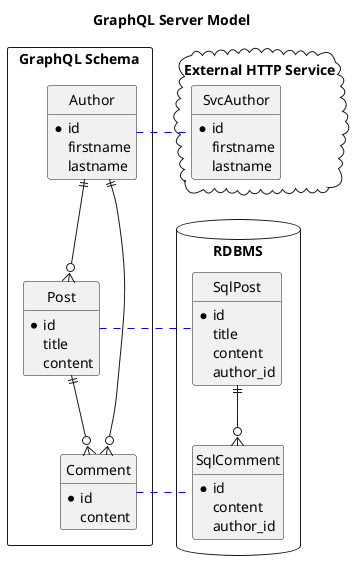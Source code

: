 @startuml

hide circle
hide empty members

title GraphQL Server Model

package "GraphQL Schema" <<Rectangle>> {
   entity Author {
      * id
      firstname
      lastname
   }

   entity Post {
      * id
      title
      content
   }

   entity Comment {
      * id
      content
   }

   Author ||--o{ Post
   Author ||--o{ Comment
   Post ||--o{ Comment
}

package "External HTTP Service" <<Cloud>> {
   entity SvcAuthor {
      * id
      firstname
      lastname
   }
}

package "RDBMS" <<Database>> {
   entity SqlPost {
      * id
      title
      content
      author_id
   }

   entity SqlComment {
      * id
      content
      author_id
   }

   SqlPost ||--o{ SqlComment
}

Author .[#blue] SvcAuthor
Post .[#blue] SqlPost
Comment .[#blue] SqlComment

@enduml